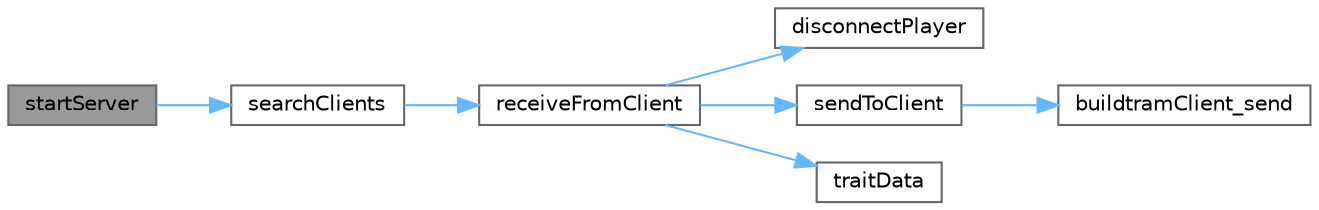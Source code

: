 digraph "startServer"
{
 // LATEX_PDF_SIZE
  bgcolor="transparent";
  edge [fontname=Helvetica,fontsize=10,labelfontname=Helvetica,labelfontsize=10];
  node [fontname=Helvetica,fontsize=10,shape=box,height=0.2,width=0.4];
  rankdir="LR";
  Node1 [label="startServer",height=0.2,width=0.4,color="gray40", fillcolor="grey60", style="filled", fontcolor="black",tooltip=" "];
  Node1 -> Node2 [color="steelblue1",style="solid"];
  Node2 [label="searchClients",height=0.2,width=0.4,color="grey40", fillcolor="white", style="filled",URL="$socket_8c.html#a68b45930fad2153f053144a8678afa1c",tooltip=" "];
  Node2 -> Node3 [color="steelblue1",style="solid"];
  Node3 [label="receiveFromClient",height=0.2,width=0.4,color="grey40", fillcolor="white", style="filled",URL="$socket_8c.html#a3b61093f2f5316157d1e6d3d05cf5ebc",tooltip=" "];
  Node3 -> Node4 [color="steelblue1",style="solid"];
  Node4 [label="disconnectPlayer",height=0.2,width=0.4,color="grey40", fillcolor="white", style="filled",URL="$socket_8c.html#af93eb740b3e202bdcb05795a2da4ef8c",tooltip=" "];
  Node3 -> Node5 [color="steelblue1",style="solid"];
  Node5 [label="sendToClient",height=0.2,width=0.4,color="grey40", fillcolor="white", style="filled",URL="$socket_8c.html#af8f7aaaf34db2175c7a9c4ab7d3306fc",tooltip=" "];
  Node5 -> Node6 [color="steelblue1",style="solid"];
  Node6 [label="buildtramClient_send",height=0.2,width=0.4,color="grey40", fillcolor="white", style="filled",URL="$socket_8c.html#a3dcd3c30720aba1561c8aa376a2474c5",tooltip=" "];
  Node3 -> Node7 [color="steelblue1",style="solid"];
  Node7 [label="traitData",height=0.2,width=0.4,color="grey40", fillcolor="white", style="filled",URL="$client_8c.html#a5db5e79b1f9efa79675000da17beacfb",tooltip=" "];
}
